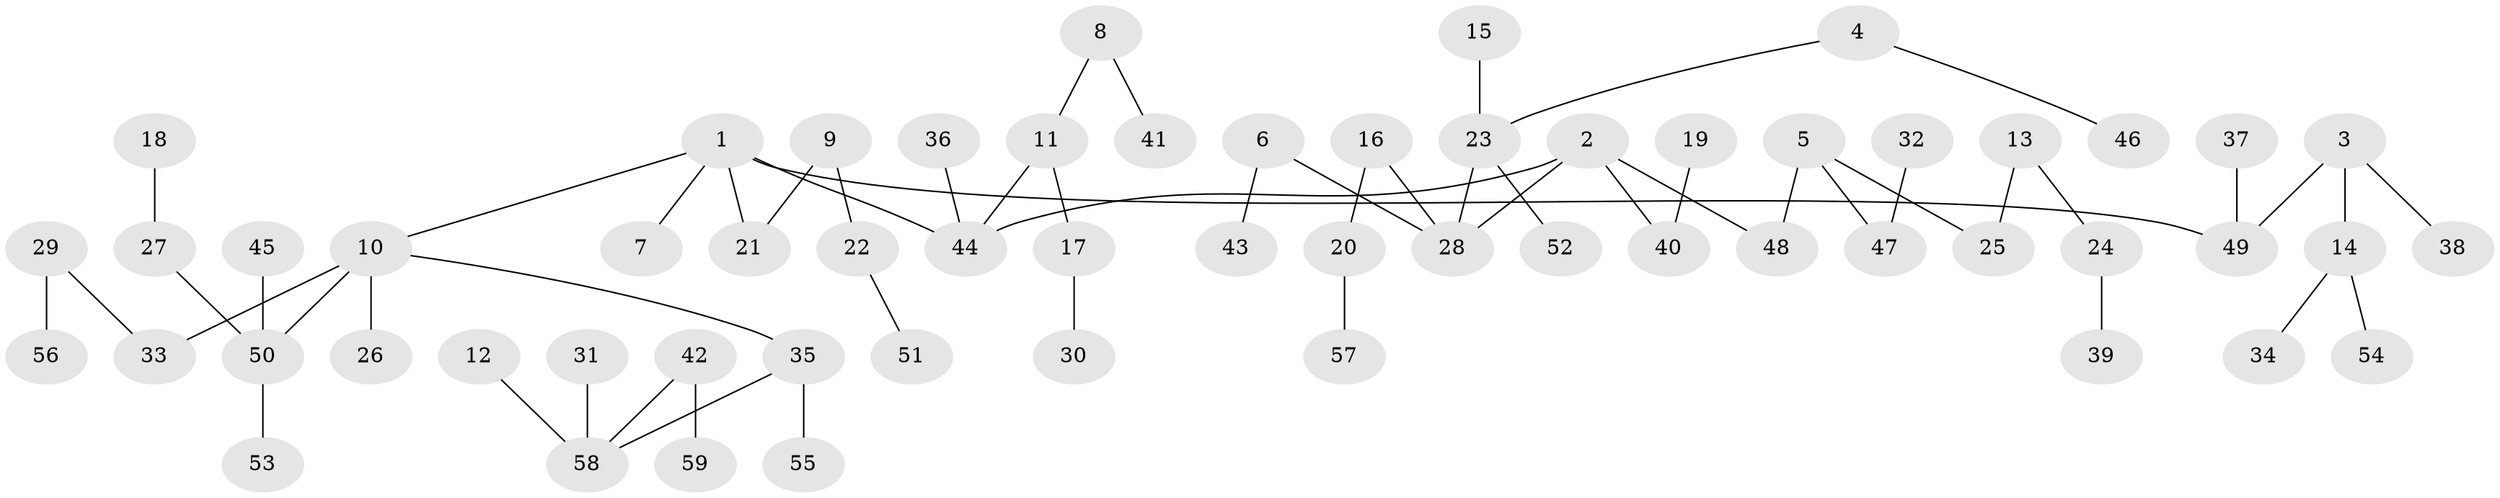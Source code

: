 // original degree distribution, {3: 0.1623931623931624, 5: 0.042735042735042736, 4: 0.03418803418803419, 6: 0.008547008547008548, 2: 0.3418803418803419, 1: 0.41025641025641024}
// Generated by graph-tools (version 1.1) at 2025/37/03/04/25 23:37:20]
// undirected, 59 vertices, 58 edges
graph export_dot {
  node [color=gray90,style=filled];
  1;
  2;
  3;
  4;
  5;
  6;
  7;
  8;
  9;
  10;
  11;
  12;
  13;
  14;
  15;
  16;
  17;
  18;
  19;
  20;
  21;
  22;
  23;
  24;
  25;
  26;
  27;
  28;
  29;
  30;
  31;
  32;
  33;
  34;
  35;
  36;
  37;
  38;
  39;
  40;
  41;
  42;
  43;
  44;
  45;
  46;
  47;
  48;
  49;
  50;
  51;
  52;
  53;
  54;
  55;
  56;
  57;
  58;
  59;
  1 -- 7 [weight=1.0];
  1 -- 10 [weight=1.0];
  1 -- 21 [weight=1.0];
  1 -- 44 [weight=1.0];
  1 -- 49 [weight=1.0];
  2 -- 28 [weight=1.0];
  2 -- 40 [weight=1.0];
  2 -- 44 [weight=1.0];
  2 -- 48 [weight=1.0];
  3 -- 14 [weight=1.0];
  3 -- 38 [weight=1.0];
  3 -- 49 [weight=1.0];
  4 -- 23 [weight=1.0];
  4 -- 46 [weight=1.0];
  5 -- 25 [weight=1.0];
  5 -- 47 [weight=1.0];
  5 -- 48 [weight=1.0];
  6 -- 28 [weight=1.0];
  6 -- 43 [weight=1.0];
  8 -- 11 [weight=1.0];
  8 -- 41 [weight=1.0];
  9 -- 21 [weight=1.0];
  9 -- 22 [weight=1.0];
  10 -- 26 [weight=1.0];
  10 -- 33 [weight=1.0];
  10 -- 35 [weight=1.0];
  10 -- 50 [weight=1.0];
  11 -- 17 [weight=1.0];
  11 -- 44 [weight=1.0];
  12 -- 58 [weight=1.0];
  13 -- 24 [weight=1.0];
  13 -- 25 [weight=1.0];
  14 -- 34 [weight=1.0];
  14 -- 54 [weight=1.0];
  15 -- 23 [weight=1.0];
  16 -- 20 [weight=1.0];
  16 -- 28 [weight=1.0];
  17 -- 30 [weight=1.0];
  18 -- 27 [weight=1.0];
  19 -- 40 [weight=1.0];
  20 -- 57 [weight=1.0];
  22 -- 51 [weight=1.0];
  23 -- 28 [weight=1.0];
  23 -- 52 [weight=1.0];
  24 -- 39 [weight=1.0];
  27 -- 50 [weight=1.0];
  29 -- 33 [weight=1.0];
  29 -- 56 [weight=1.0];
  31 -- 58 [weight=1.0];
  32 -- 47 [weight=1.0];
  35 -- 55 [weight=1.0];
  35 -- 58 [weight=1.0];
  36 -- 44 [weight=1.0];
  37 -- 49 [weight=1.0];
  42 -- 58 [weight=1.0];
  42 -- 59 [weight=1.0];
  45 -- 50 [weight=1.0];
  50 -- 53 [weight=1.0];
}

